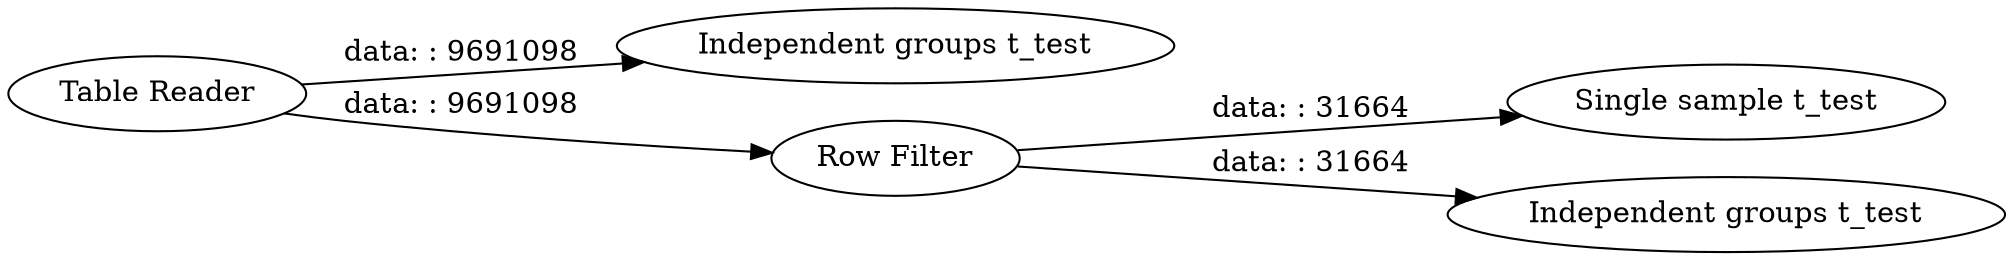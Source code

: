 digraph {
	"-8026628549189779097_14" [label="Single sample t_test"]
	"-8026628549189779097_16" [label="Independent groups t_test"]
	"-8026628549189779097_17" [label="Independent groups t_test"]
	"-8026628549189779097_18" [label="Table Reader"]
	"-8026628549189779097_15" [label="Row Filter"]
	"-8026628549189779097_15" -> "-8026628549189779097_14" [label="data: : 31664"]
	"-8026628549189779097_18" -> "-8026628549189779097_16" [label="data: : 9691098"]
	"-8026628549189779097_18" -> "-8026628549189779097_15" [label="data: : 9691098"]
	"-8026628549189779097_15" -> "-8026628549189779097_17" [label="data: : 31664"]
	rankdir=LR
}
